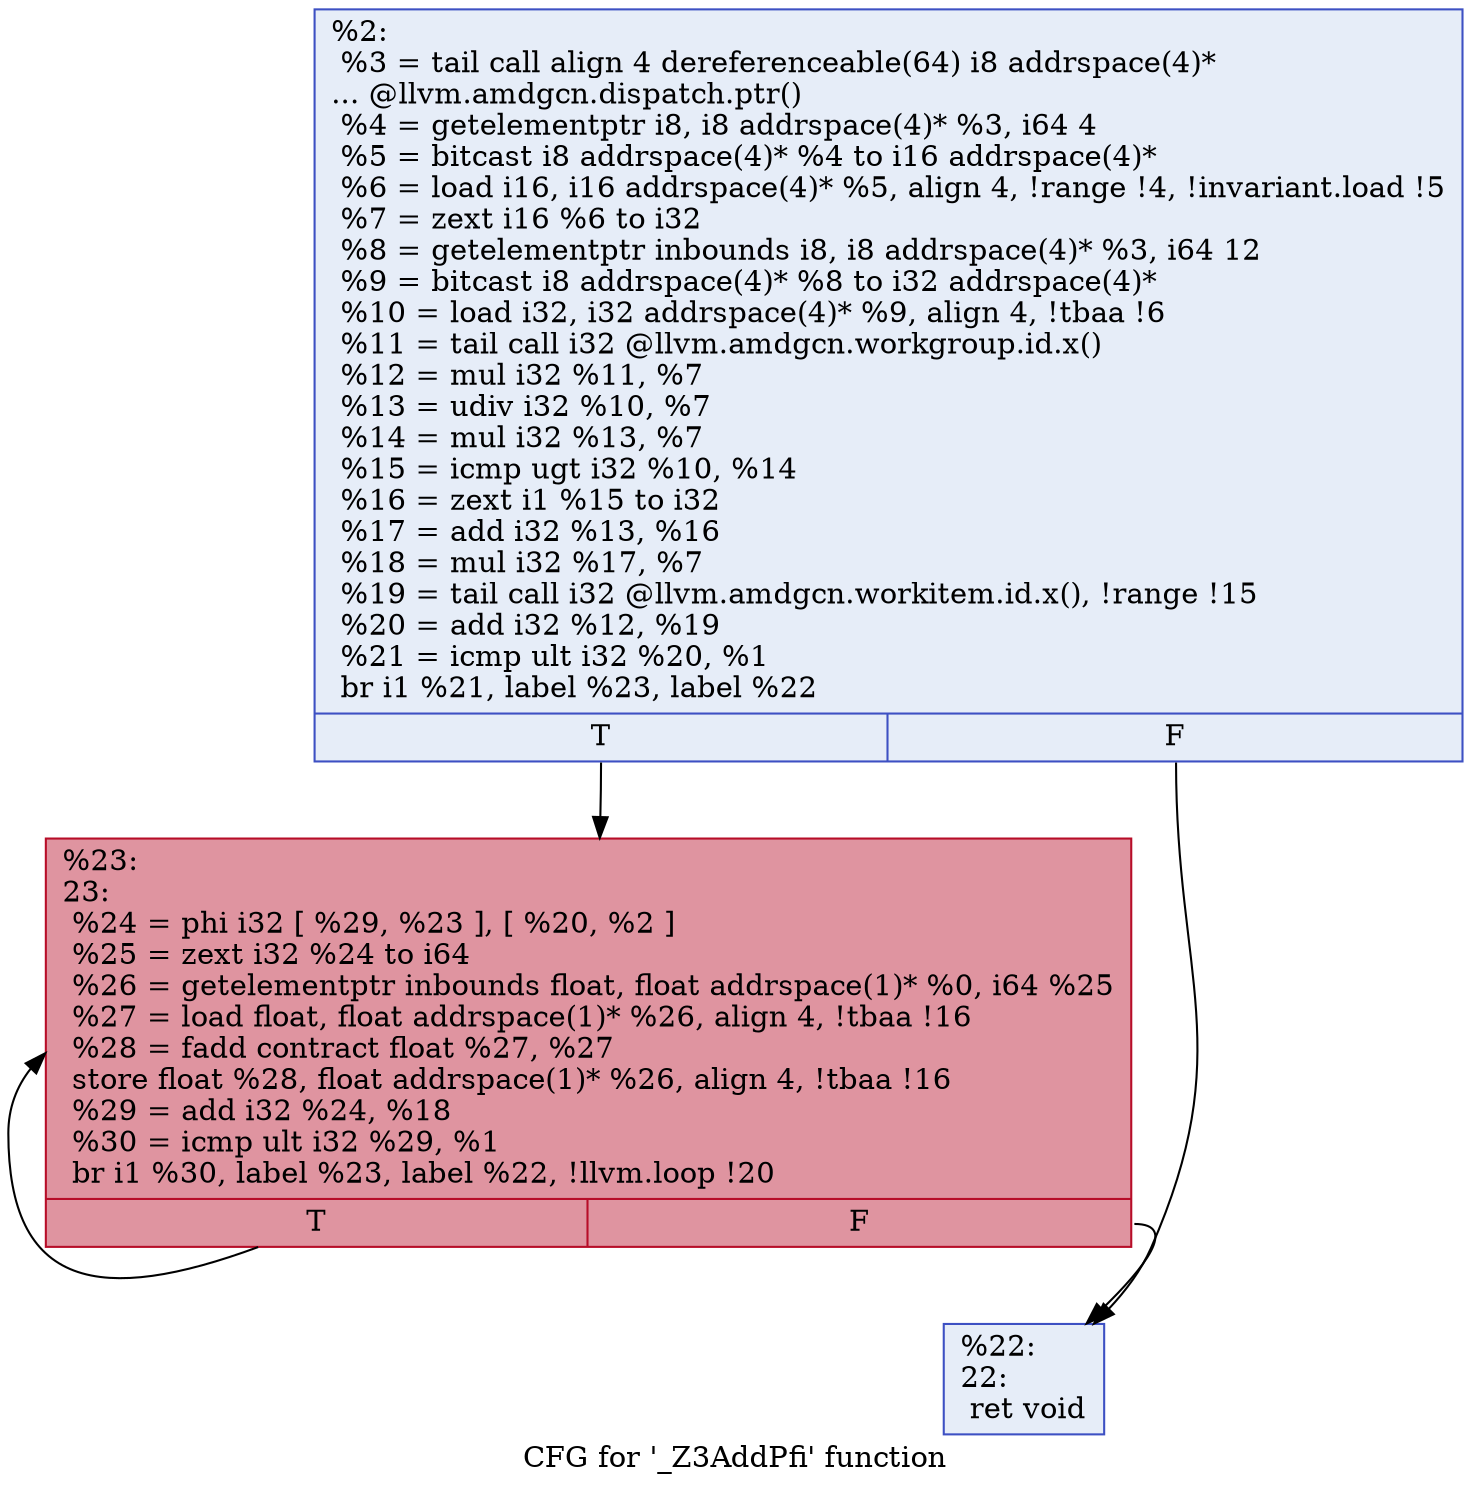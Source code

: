 digraph "CFG for '_Z3AddPfi' function" {
	label="CFG for '_Z3AddPfi' function";

	Node0x5fe3250 [shape=record,color="#3d50c3ff", style=filled, fillcolor="#c7d7f070",label="{%2:\l  %3 = tail call align 4 dereferenceable(64) i8 addrspace(4)*\l... @llvm.amdgcn.dispatch.ptr()\l  %4 = getelementptr i8, i8 addrspace(4)* %3, i64 4\l  %5 = bitcast i8 addrspace(4)* %4 to i16 addrspace(4)*\l  %6 = load i16, i16 addrspace(4)* %5, align 4, !range !4, !invariant.load !5\l  %7 = zext i16 %6 to i32\l  %8 = getelementptr inbounds i8, i8 addrspace(4)* %3, i64 12\l  %9 = bitcast i8 addrspace(4)* %8 to i32 addrspace(4)*\l  %10 = load i32, i32 addrspace(4)* %9, align 4, !tbaa !6\l  %11 = tail call i32 @llvm.amdgcn.workgroup.id.x()\l  %12 = mul i32 %11, %7\l  %13 = udiv i32 %10, %7\l  %14 = mul i32 %13, %7\l  %15 = icmp ugt i32 %10, %14\l  %16 = zext i1 %15 to i32\l  %17 = add i32 %13, %16\l  %18 = mul i32 %17, %7\l  %19 = tail call i32 @llvm.amdgcn.workitem.id.x(), !range !15\l  %20 = add i32 %12, %19\l  %21 = icmp ult i32 %20, %1\l  br i1 %21, label %23, label %22\l|{<s0>T|<s1>F}}"];
	Node0x5fe3250:s0 -> Node0x5fe5840;
	Node0x5fe3250:s1 -> Node0x5fe58d0;
	Node0x5fe58d0 [shape=record,color="#3d50c3ff", style=filled, fillcolor="#c7d7f070",label="{%22:\l22:                                               \l  ret void\l}"];
	Node0x5fe5840 [shape=record,color="#b70d28ff", style=filled, fillcolor="#b70d2870",label="{%23:\l23:                                               \l  %24 = phi i32 [ %29, %23 ], [ %20, %2 ]\l  %25 = zext i32 %24 to i64\l  %26 = getelementptr inbounds float, float addrspace(1)* %0, i64 %25\l  %27 = load float, float addrspace(1)* %26, align 4, !tbaa !16\l  %28 = fadd contract float %27, %27\l  store float %28, float addrspace(1)* %26, align 4, !tbaa !16\l  %29 = add i32 %24, %18\l  %30 = icmp ult i32 %29, %1\l  br i1 %30, label %23, label %22, !llvm.loop !20\l|{<s0>T|<s1>F}}"];
	Node0x5fe5840:s0 -> Node0x5fe5840;
	Node0x5fe5840:s1 -> Node0x5fe58d0;
}
